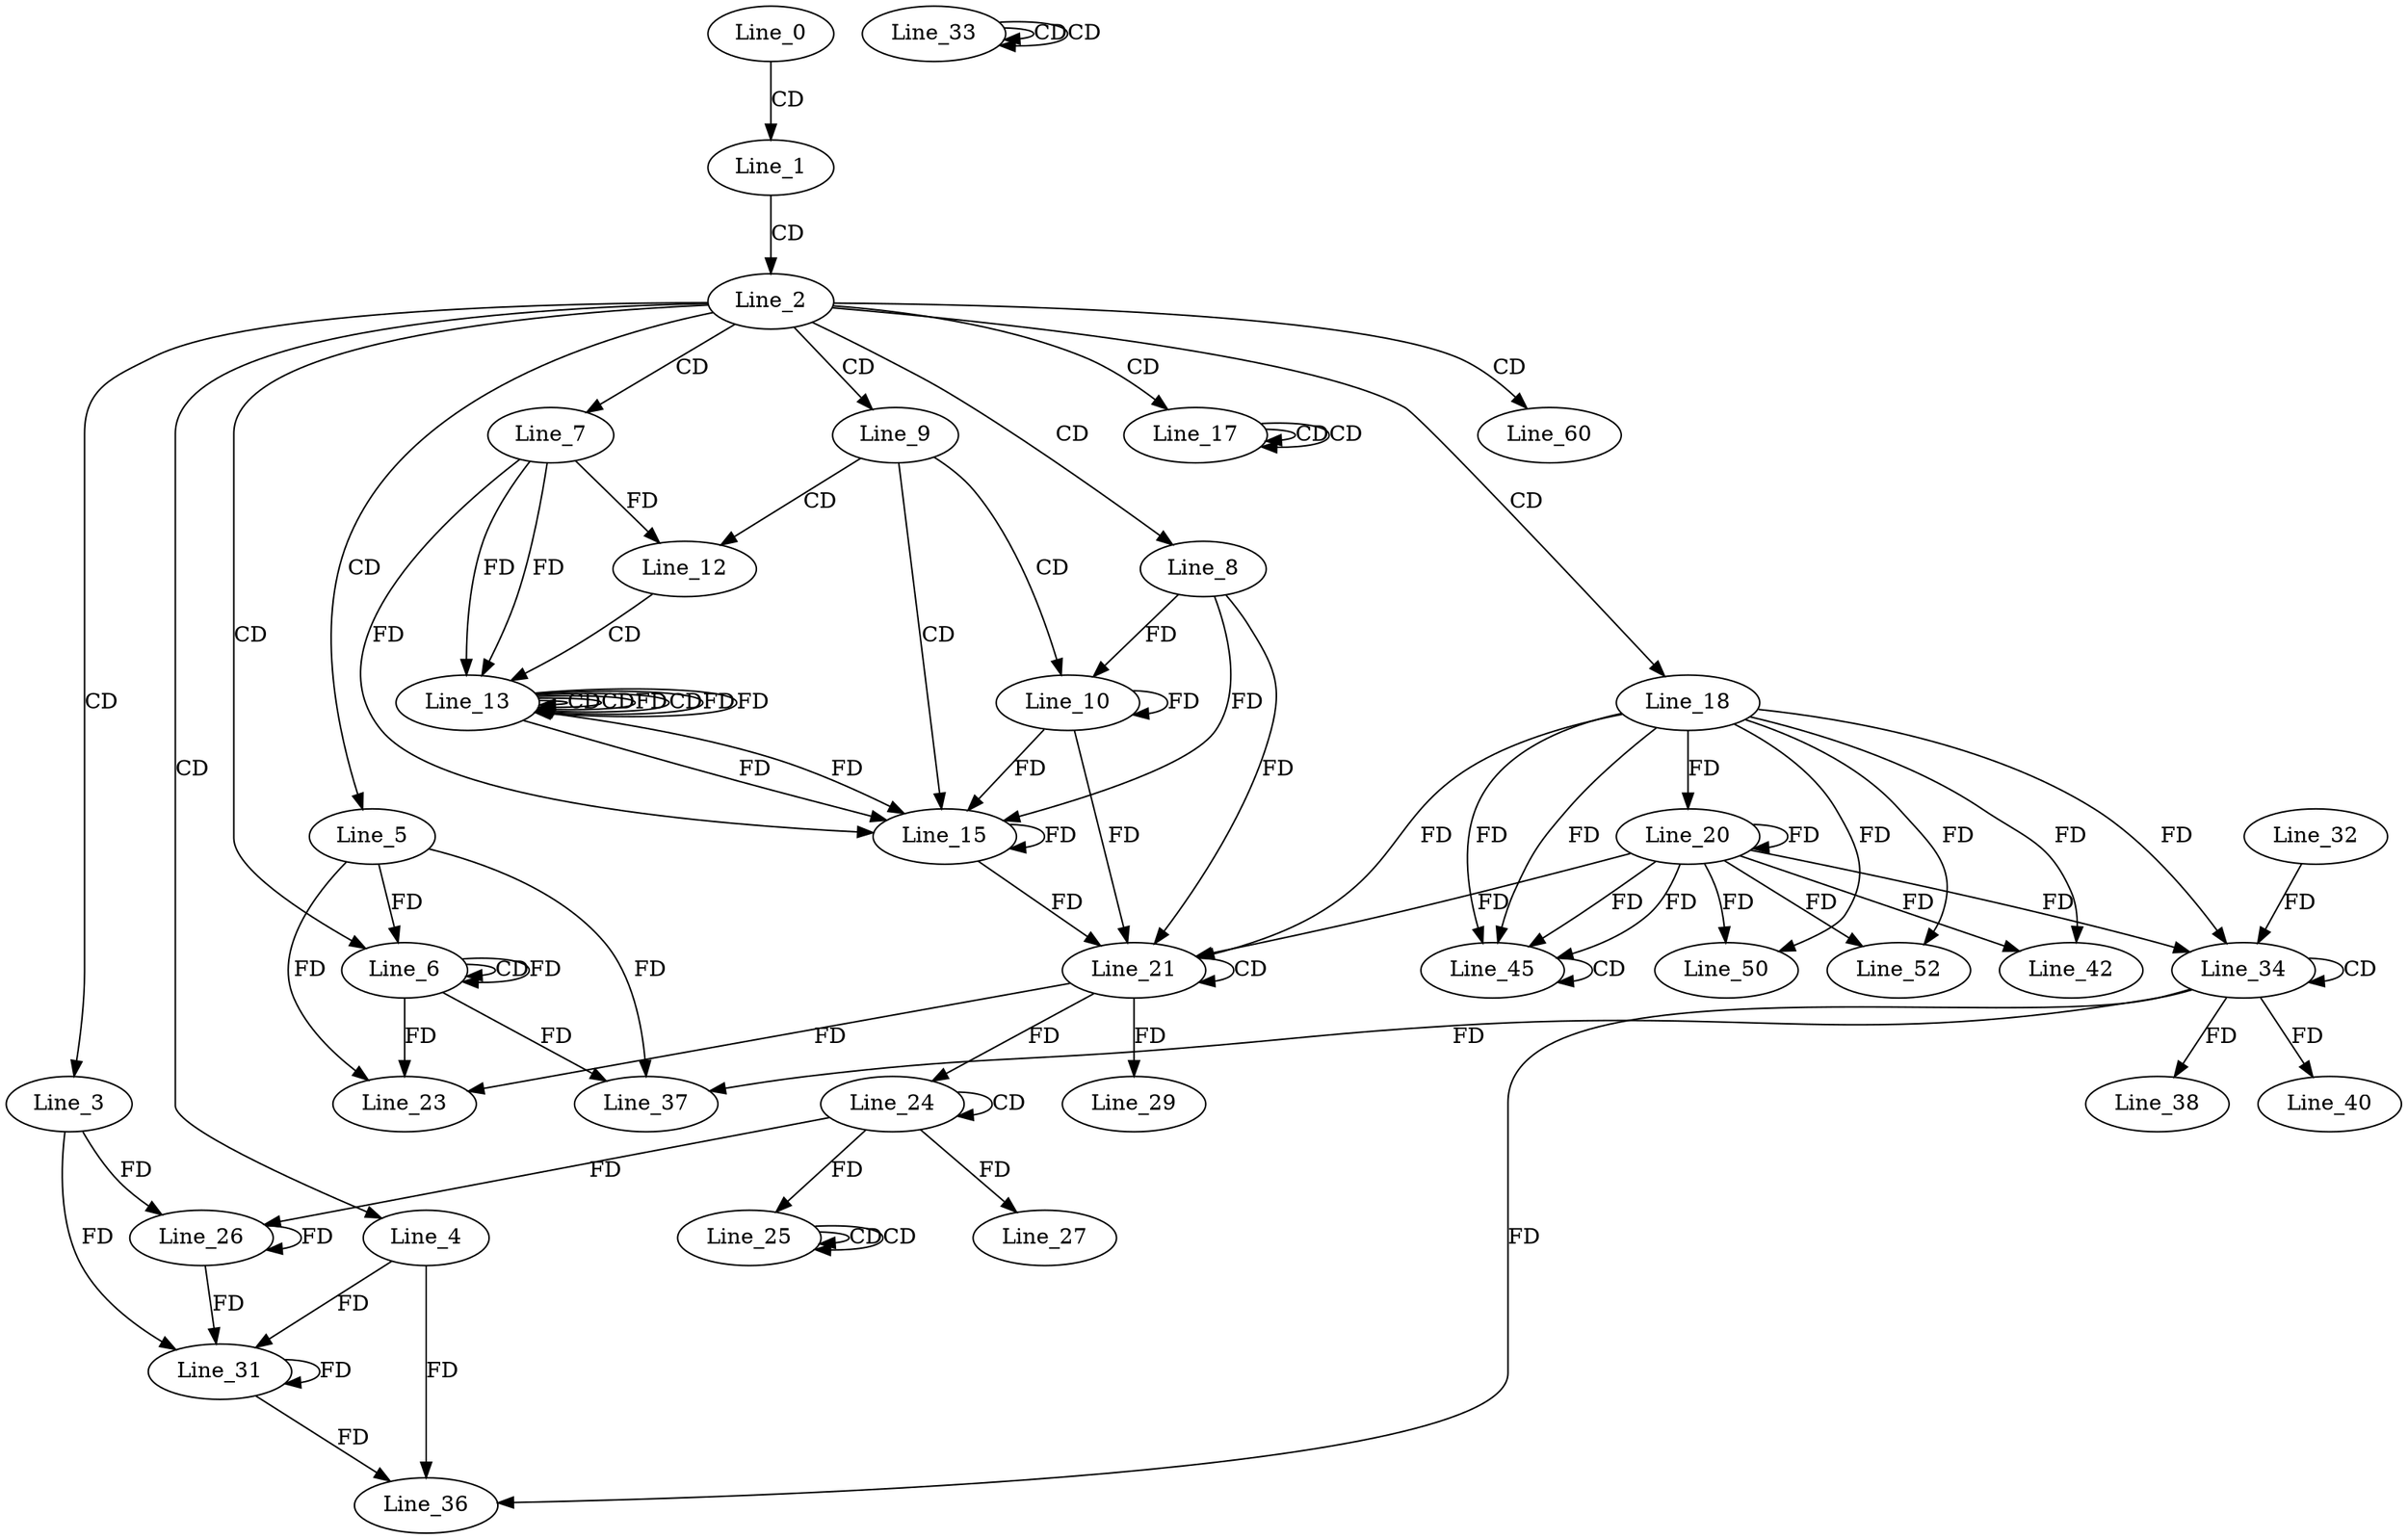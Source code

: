 digraph G {
  Line_0;
  Line_1;
  Line_2;
  Line_3;
  Line_4;
  Line_5;
  Line_6;
  Line_6;
  Line_7;
  Line_8;
  Line_9;
  Line_10;
  Line_12;
  Line_13;
  Line_13;
  Line_13;
  Line_13;
  Line_15;
  Line_17;
  Line_17;
  Line_17;
  Line_18;
  Line_20;
  Line_20;
  Line_21;
  Line_21;
  Line_23;
  Line_24;
  Line_24;
  Line_25;
  Line_25;
  Line_25;
  Line_26;
  Line_26;
  Line_27;
  Line_29;
  Line_31;
  Line_33;
  Line_33;
  Line_33;
  Line_34;
  Line_34;
  Line_32;
  Line_36;
  Line_37;
  Line_38;
  Line_40;
  Line_42;
  Line_45;
  Line_45;
  Line_50;
  Line_52;
  Line_60;
  Line_0 -> Line_1 [ label="CD" ];
  Line_1 -> Line_2 [ label="CD" ];
  Line_2 -> Line_3 [ label="CD" ];
  Line_2 -> Line_4 [ label="CD" ];
  Line_2 -> Line_5 [ label="CD" ];
  Line_2 -> Line_6 [ label="CD" ];
  Line_6 -> Line_6 [ label="CD" ];
  Line_5 -> Line_6 [ label="FD" ];
  Line_6 -> Line_6 [ label="FD" ];
  Line_2 -> Line_7 [ label="CD" ];
  Line_2 -> Line_8 [ label="CD" ];
  Line_2 -> Line_9 [ label="CD" ];
  Line_9 -> Line_10 [ label="CD" ];
  Line_8 -> Line_10 [ label="FD" ];
  Line_10 -> Line_10 [ label="FD" ];
  Line_9 -> Line_12 [ label="CD" ];
  Line_7 -> Line_12 [ label="FD" ];
  Line_12 -> Line_13 [ label="CD" ];
  Line_13 -> Line_13 [ label="CD" ];
  Line_13 -> Line_13 [ label="CD" ];
  Line_7 -> Line_13 [ label="FD" ];
  Line_13 -> Line_13 [ label="FD" ];
  Line_13 -> Line_13 [ label="CD" ];
  Line_7 -> Line_13 [ label="FD" ];
  Line_13 -> Line_13 [ label="FD" ];
  Line_13 -> Line_13 [ label="FD" ];
  Line_9 -> Line_15 [ label="CD" ];
  Line_8 -> Line_15 [ label="FD" ];
  Line_10 -> Line_15 [ label="FD" ];
  Line_15 -> Line_15 [ label="FD" ];
  Line_7 -> Line_15 [ label="FD" ];
  Line_13 -> Line_15 [ label="FD" ];
  Line_13 -> Line_15 [ label="FD" ];
  Line_2 -> Line_17 [ label="CD" ];
  Line_17 -> Line_17 [ label="CD" ];
  Line_17 -> Line_17 [ label="CD" ];
  Line_2 -> Line_18 [ label="CD" ];
  Line_18 -> Line_20 [ label="FD" ];
  Line_20 -> Line_20 [ label="FD" ];
  Line_21 -> Line_21 [ label="CD" ];
  Line_18 -> Line_21 [ label="FD" ];
  Line_20 -> Line_21 [ label="FD" ];
  Line_8 -> Line_21 [ label="FD" ];
  Line_10 -> Line_21 [ label="FD" ];
  Line_15 -> Line_21 [ label="FD" ];
  Line_21 -> Line_23 [ label="FD" ];
  Line_5 -> Line_23 [ label="FD" ];
  Line_6 -> Line_23 [ label="FD" ];
  Line_24 -> Line_24 [ label="CD" ];
  Line_21 -> Line_24 [ label="FD" ];
  Line_25 -> Line_25 [ label="CD" ];
  Line_25 -> Line_25 [ label="CD" ];
  Line_24 -> Line_25 [ label="FD" ];
  Line_3 -> Line_26 [ label="FD" ];
  Line_26 -> Line_26 [ label="FD" ];
  Line_24 -> Line_26 [ label="FD" ];
  Line_24 -> Line_27 [ label="FD" ];
  Line_21 -> Line_29 [ label="FD" ];
  Line_4 -> Line_31 [ label="FD" ];
  Line_31 -> Line_31 [ label="FD" ];
  Line_3 -> Line_31 [ label="FD" ];
  Line_26 -> Line_31 [ label="FD" ];
  Line_33 -> Line_33 [ label="CD" ];
  Line_33 -> Line_33 [ label="CD" ];
  Line_34 -> Line_34 [ label="CD" ];
  Line_18 -> Line_34 [ label="FD" ];
  Line_20 -> Line_34 [ label="FD" ];
  Line_32 -> Line_34 [ label="FD" ];
  Line_34 -> Line_36 [ label="FD" ];
  Line_4 -> Line_36 [ label="FD" ];
  Line_31 -> Line_36 [ label="FD" ];
  Line_34 -> Line_37 [ label="FD" ];
  Line_5 -> Line_37 [ label="FD" ];
  Line_6 -> Line_37 [ label="FD" ];
  Line_34 -> Line_38 [ label="FD" ];
  Line_34 -> Line_40 [ label="FD" ];
  Line_18 -> Line_42 [ label="FD" ];
  Line_20 -> Line_42 [ label="FD" ];
  Line_18 -> Line_45 [ label="FD" ];
  Line_20 -> Line_45 [ label="FD" ];
  Line_45 -> Line_45 [ label="CD" ];
  Line_18 -> Line_45 [ label="FD" ];
  Line_20 -> Line_45 [ label="FD" ];
  Line_18 -> Line_50 [ label="FD" ];
  Line_20 -> Line_50 [ label="FD" ];
  Line_18 -> Line_52 [ label="FD" ];
  Line_20 -> Line_52 [ label="FD" ];
  Line_2 -> Line_60 [ label="CD" ];
}
